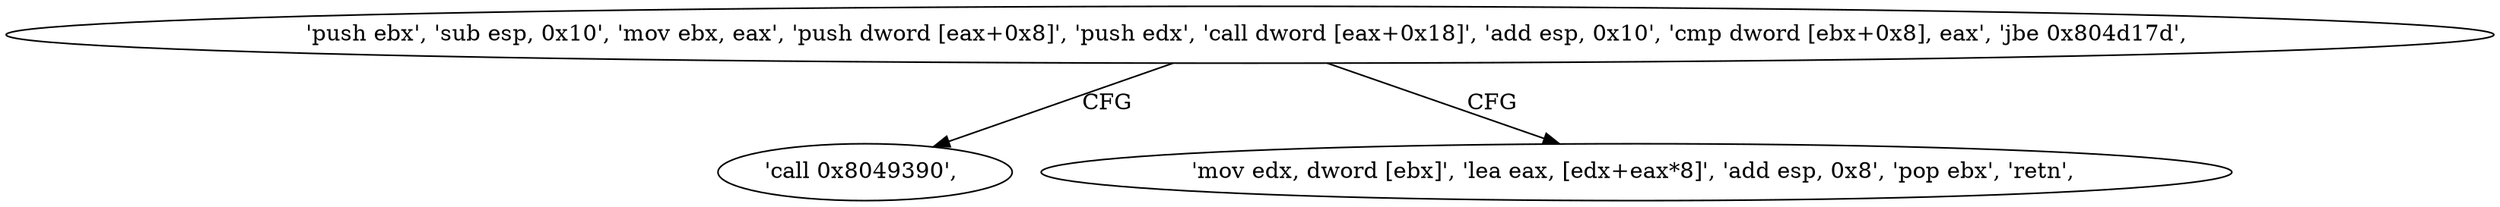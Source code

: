 digraph "func" {
"134533470" [label = "'push ebx', 'sub esp, 0x10', 'mov ebx, eax', 'push dword [eax+0x8]', 'push edx', 'call dword [eax+0x18]', 'add esp, 0x10', 'cmp dword [ebx+0x8], eax', 'jbe 0x804d17d', " ]
"134533501" [label = "'call 0x8049390', " ]
"134533491" [label = "'mov edx, dword [ebx]', 'lea eax, [edx+eax*8]', 'add esp, 0x8', 'pop ebx', 'retn', " ]
"134533470" -> "134533501" [ label = "CFG" ]
"134533470" -> "134533491" [ label = "CFG" ]
}
